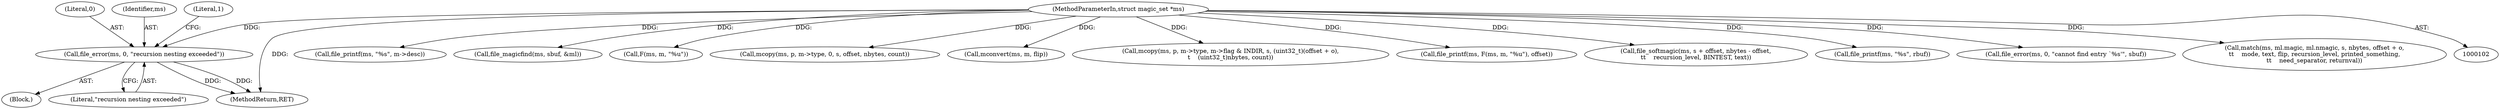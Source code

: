 digraph "0_file_4a284c89d6ef11aca34da65da7d673050a5ea320_4@pointer" {
"1000149" [label="(Call,file_error(ms, 0, \"recursion nesting exceeded\"))"];
"1000103" [label="(MethodParameterIn,struct magic_set *ms)"];
"1001757" [label="(Call,file_printf(ms, \"%s\", m->desc))"];
"1000151" [label="(Literal,0)"];
"1001692" [label="(Call,file_magicfind(ms, sbuf, &ml))"];
"1001633" [label="(Call,F(ms, m, \"%u\"))"];
"1000150" [label="(Identifier,ms)"];
"1000149" [label="(Call,file_error(ms, 0, \"recursion nesting exceeded\"))"];
"1000103" [label="(MethodParameterIn,struct magic_set *ms)"];
"1001411" [label="(Call,mcopy(ms, p, m->type, 0, s, offset, nbytes, count))"];
"1001776" [label="(Call,mconvert(ms, m, flip))"];
"1000155" [label="(Literal,1)"];
"1000158" [label="(Call,mcopy(ms, p, m->type, m->flag & INDIR, s, (uint32_t)(offset + o),\n\t    (uint32_t)nbytes, count))"];
"1001631" [label="(Call,file_printf(ms, F(ms, m, \"%u\"), offset))"];
"1000148" [label="(Block,)"];
"1000152" [label="(Literal,\"recursion nesting exceeded\")"];
"1001571" [label="(Call,file_softmagic(ms, s + offset, nbytes - offset,\n\t\t    recursion_level, BINTEST, text))"];
"1001648" [label="(Call,file_printf(ms, \"%s\", rbuf))"];
"1001700" [label="(Call,file_error(ms, 0, \"cannot find entry `%s'\", sbuf))"];
"1001724" [label="(Call,match(ms, ml.magic, ml.nmagic, s, nbytes, offset + o,\n\t\t    mode, text, flip, recursion_level, printed_something,\n\t\t    need_separator, returnval))"];
"1001784" [label="(MethodReturn,RET)"];
"1000149" -> "1000148"  [label="AST: "];
"1000149" -> "1000152"  [label="CFG: "];
"1000150" -> "1000149"  [label="AST: "];
"1000151" -> "1000149"  [label="AST: "];
"1000152" -> "1000149"  [label="AST: "];
"1000155" -> "1000149"  [label="CFG: "];
"1000149" -> "1001784"  [label="DDG: "];
"1000149" -> "1001784"  [label="DDG: "];
"1000103" -> "1000149"  [label="DDG: "];
"1000103" -> "1000102"  [label="AST: "];
"1000103" -> "1001784"  [label="DDG: "];
"1000103" -> "1000158"  [label="DDG: "];
"1000103" -> "1001411"  [label="DDG: "];
"1000103" -> "1001571"  [label="DDG: "];
"1000103" -> "1001631"  [label="DDG: "];
"1000103" -> "1001633"  [label="DDG: "];
"1000103" -> "1001648"  [label="DDG: "];
"1000103" -> "1001692"  [label="DDG: "];
"1000103" -> "1001700"  [label="DDG: "];
"1000103" -> "1001724"  [label="DDG: "];
"1000103" -> "1001757"  [label="DDG: "];
"1000103" -> "1001776"  [label="DDG: "];
}
